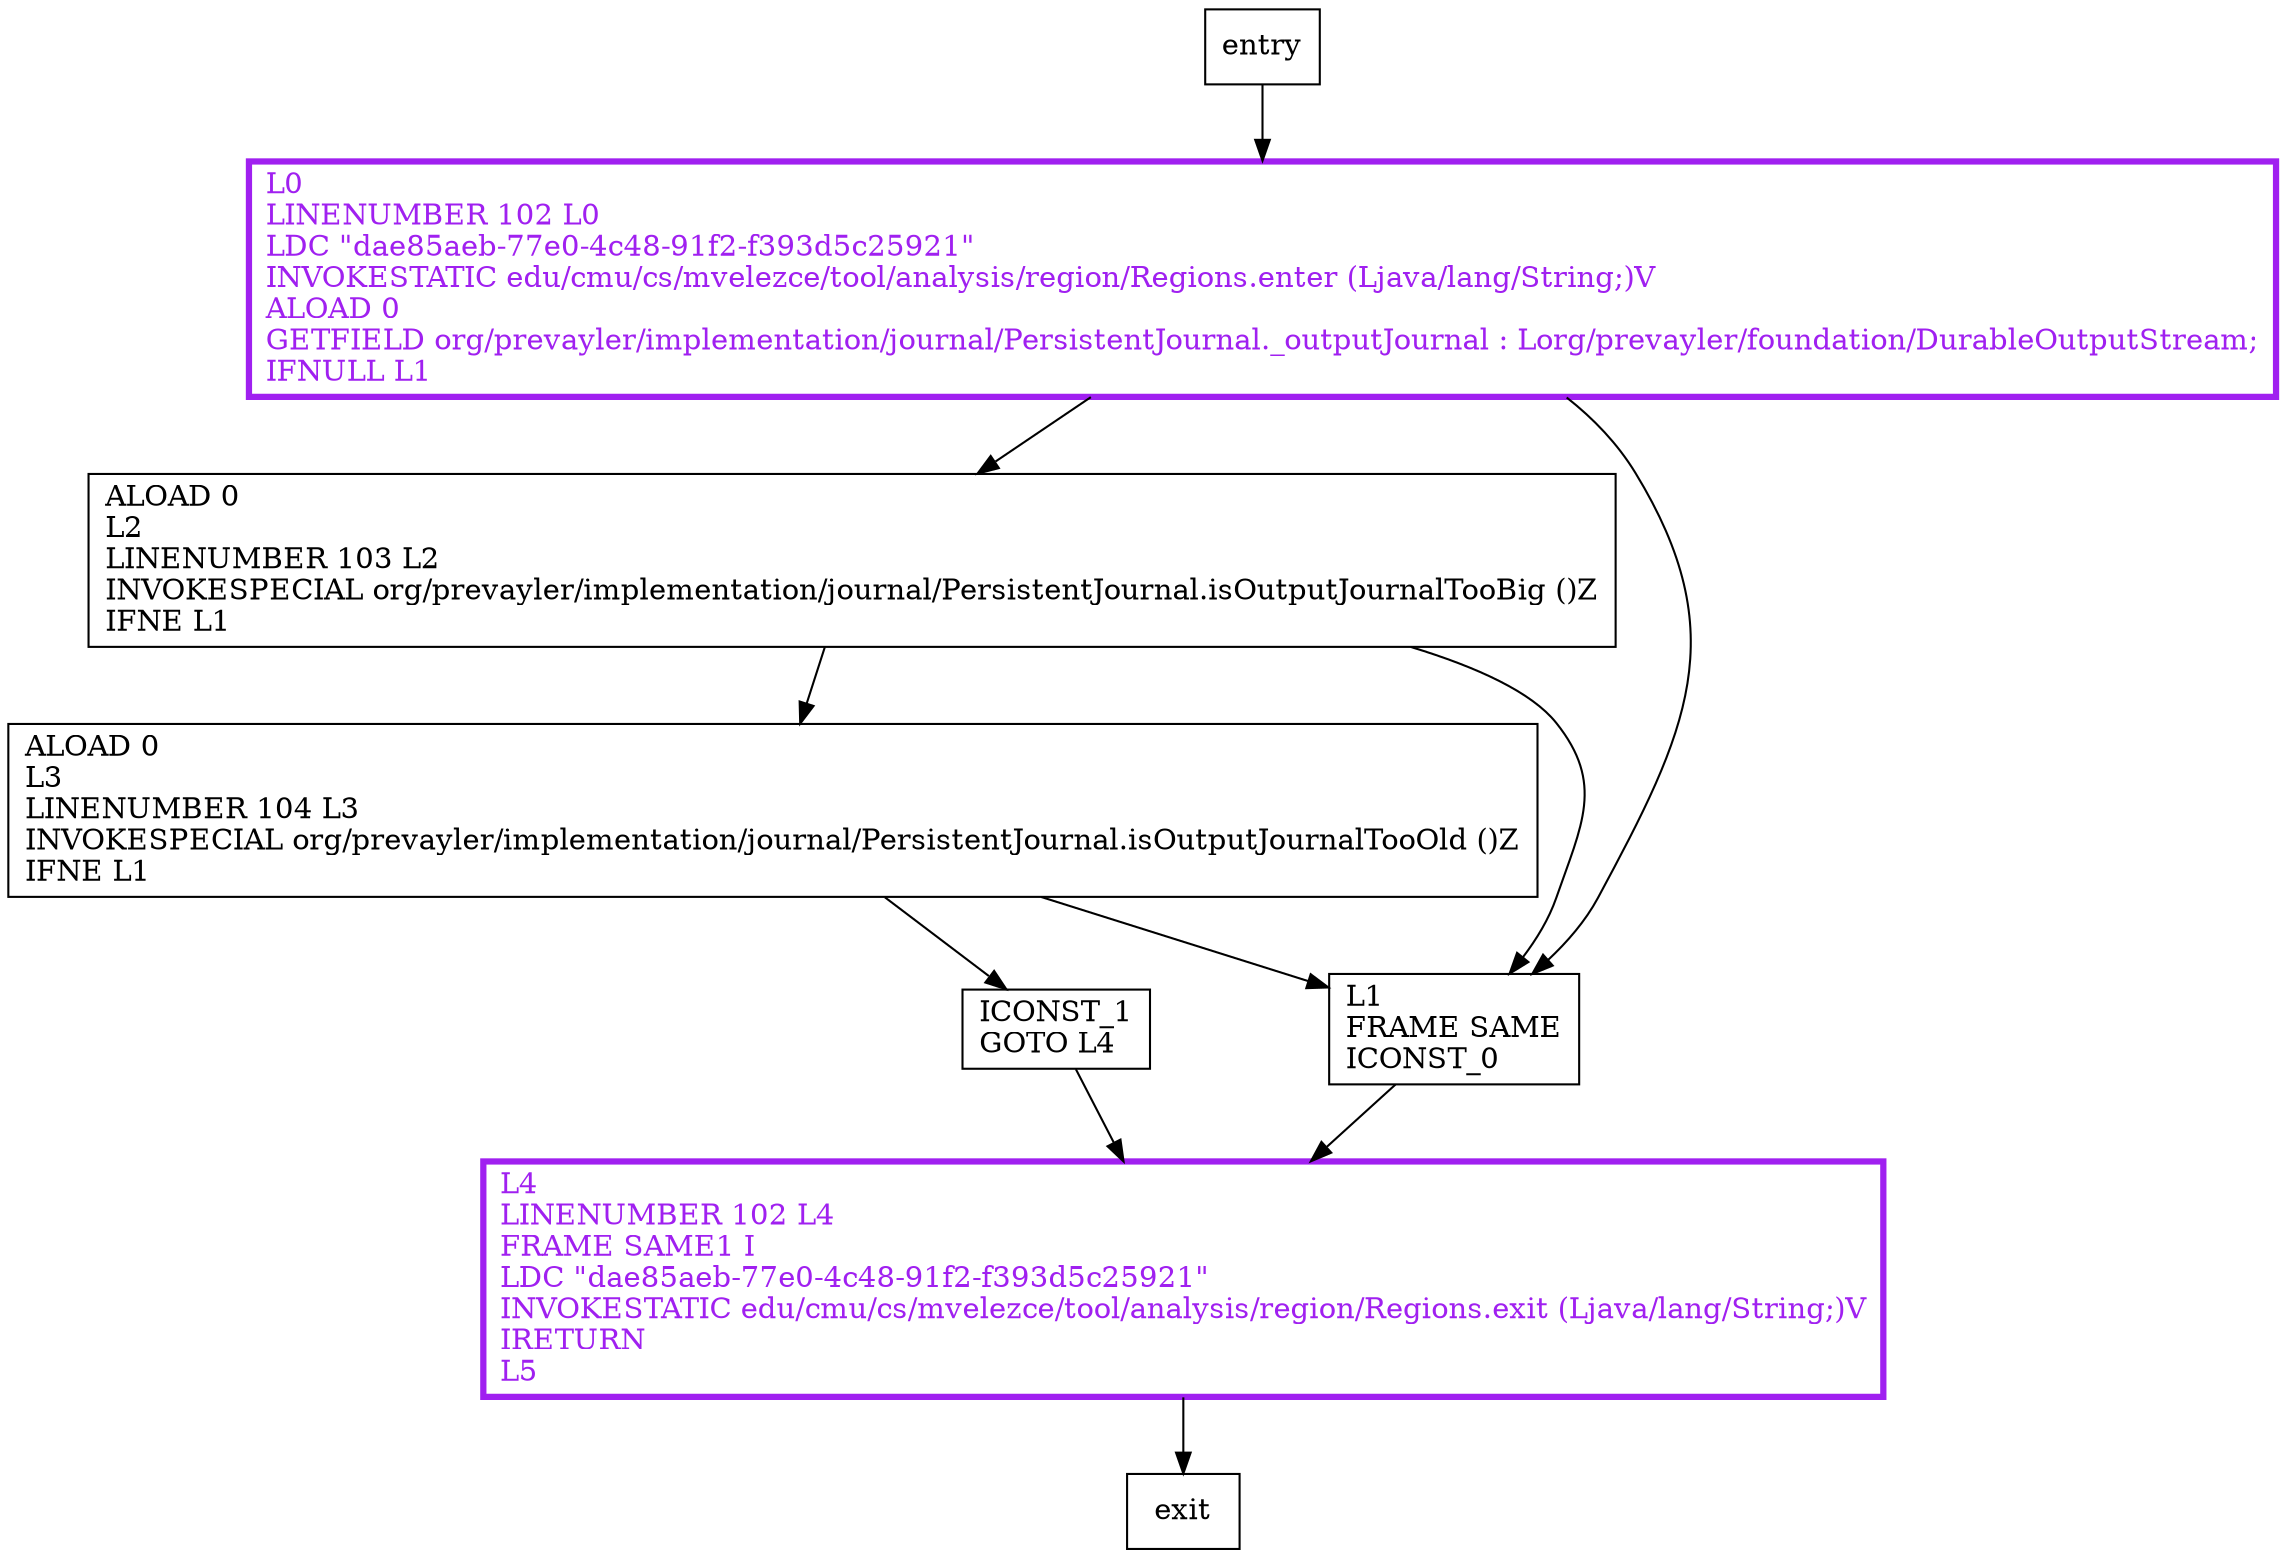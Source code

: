 digraph isOutputJournalStillValid {
node [shape=record];
46453164 [label="ALOAD 0\lL3\lLINENUMBER 104 L3\lINVOKESPECIAL org/prevayler/implementation/journal/PersistentJournal.isOutputJournalTooOld ()Z\lIFNE L1\l"];
2131597042 [label="ICONST_1\lGOTO L4\l"];
1415289182 [label="L4\lLINENUMBER 102 L4\lFRAME SAME1 I\lLDC \"dae85aeb-77e0-4c48-91f2-f393d5c25921\"\lINVOKESTATIC edu/cmu/cs/mvelezce/tool/analysis/region/Regions.exit (Ljava/lang/String;)V\lIRETURN\lL5\l"];
909282611 [label="ALOAD 0\lL2\lLINENUMBER 103 L2\lINVOKESPECIAL org/prevayler/implementation/journal/PersistentJournal.isOutputJournalTooBig ()Z\lIFNE L1\l"];
124734309 [label="L0\lLINENUMBER 102 L0\lLDC \"dae85aeb-77e0-4c48-91f2-f393d5c25921\"\lINVOKESTATIC edu/cmu/cs/mvelezce/tool/analysis/region/Regions.enter (Ljava/lang/String;)V\lALOAD 0\lGETFIELD org/prevayler/implementation/journal/PersistentJournal._outputJournal : Lorg/prevayler/foundation/DurableOutputStream;\lIFNULL L1\l"];
211090736 [label="L1\lFRAME SAME\lICONST_0\l"];
entry;
exit;
entry -> 124734309;
46453164 -> 2131597042;
46453164 -> 211090736;
2131597042 -> 1415289182;
1415289182 -> exit;
909282611 -> 46453164;
909282611 -> 211090736;
124734309 -> 909282611;
124734309 -> 211090736;
211090736 -> 1415289182;
1415289182[fontcolor="purple", penwidth=3, color="purple"];
124734309[fontcolor="purple", penwidth=3, color="purple"];
}
